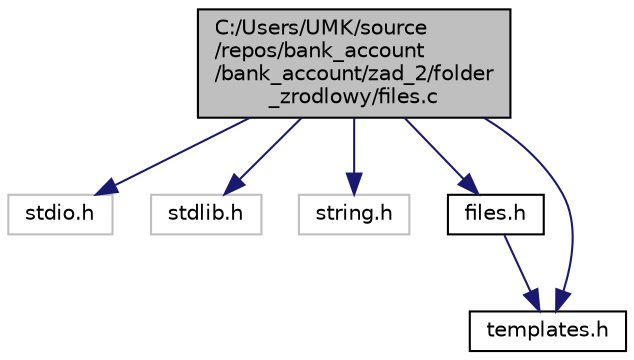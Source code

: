 digraph "C:/Users/UMK/source/repos/bank_account/bank_account/zad_2/folder_zrodlowy/files.c"
{
  edge [fontname="Helvetica",fontsize="10",labelfontname="Helvetica",labelfontsize="10"];
  node [fontname="Helvetica",fontsize="10",shape=record];
  Node0 [label="C:/Users/UMK/source\l/repos/bank_account\l/bank_account/zad_2/folder\l_zrodlowy/files.c",height=0.2,width=0.4,color="black", fillcolor="grey75", style="filled", fontcolor="black"];
  Node0 -> Node1 [color="midnightblue",fontsize="10",style="solid",fontname="Helvetica"];
  Node1 [label="stdio.h",height=0.2,width=0.4,color="grey75", fillcolor="white", style="filled"];
  Node0 -> Node2 [color="midnightblue",fontsize="10",style="solid",fontname="Helvetica"];
  Node2 [label="stdlib.h",height=0.2,width=0.4,color="grey75", fillcolor="white", style="filled"];
  Node0 -> Node3 [color="midnightblue",fontsize="10",style="solid",fontname="Helvetica"];
  Node3 [label="string.h",height=0.2,width=0.4,color="grey75", fillcolor="white", style="filled"];
  Node0 -> Node4 [color="midnightblue",fontsize="10",style="solid",fontname="Helvetica"];
  Node4 [label="files.h",height=0.2,width=0.4,color="black", fillcolor="white", style="filled",URL="$files_8h.html"];
  Node4 -> Node5 [color="midnightblue",fontsize="10",style="solid",fontname="Helvetica"];
  Node5 [label="templates.h",height=0.2,width=0.4,color="black", fillcolor="white", style="filled",URL="$templates_8h.html"];
  Node0 -> Node5 [color="midnightblue",fontsize="10",style="solid",fontname="Helvetica"];
}
